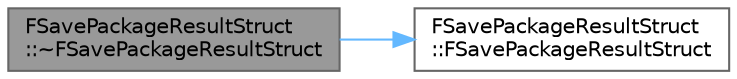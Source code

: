 digraph "FSavePackageResultStruct::~FSavePackageResultStruct"
{
 // INTERACTIVE_SVG=YES
 // LATEX_PDF_SIZE
  bgcolor="transparent";
  edge [fontname=Helvetica,fontsize=10,labelfontname=Helvetica,labelfontsize=10];
  node [fontname=Helvetica,fontsize=10,shape=box,height=0.2,width=0.4];
  rankdir="LR";
  Node1 [id="Node000001",label="FSavePackageResultStruct\l::~FSavePackageResultStruct",height=0.2,width=0.4,color="gray40", fillcolor="grey60", style="filled", fontcolor="black",tooltip=" "];
  Node1 -> Node2 [id="edge1_Node000001_Node000002",color="steelblue1",style="solid",tooltip=" "];
  Node2 [id="Node000002",label="FSavePackageResultStruct\l::FSavePackageResultStruct",height=0.2,width=0.4,color="grey40", fillcolor="white", style="filled",URL="$de/d61/structFSavePackageResultStruct.html#a5a73531dc34e01323af9d86f48034d55",tooltip="Constructors, it will implicitly construct from the result enum."];
}
